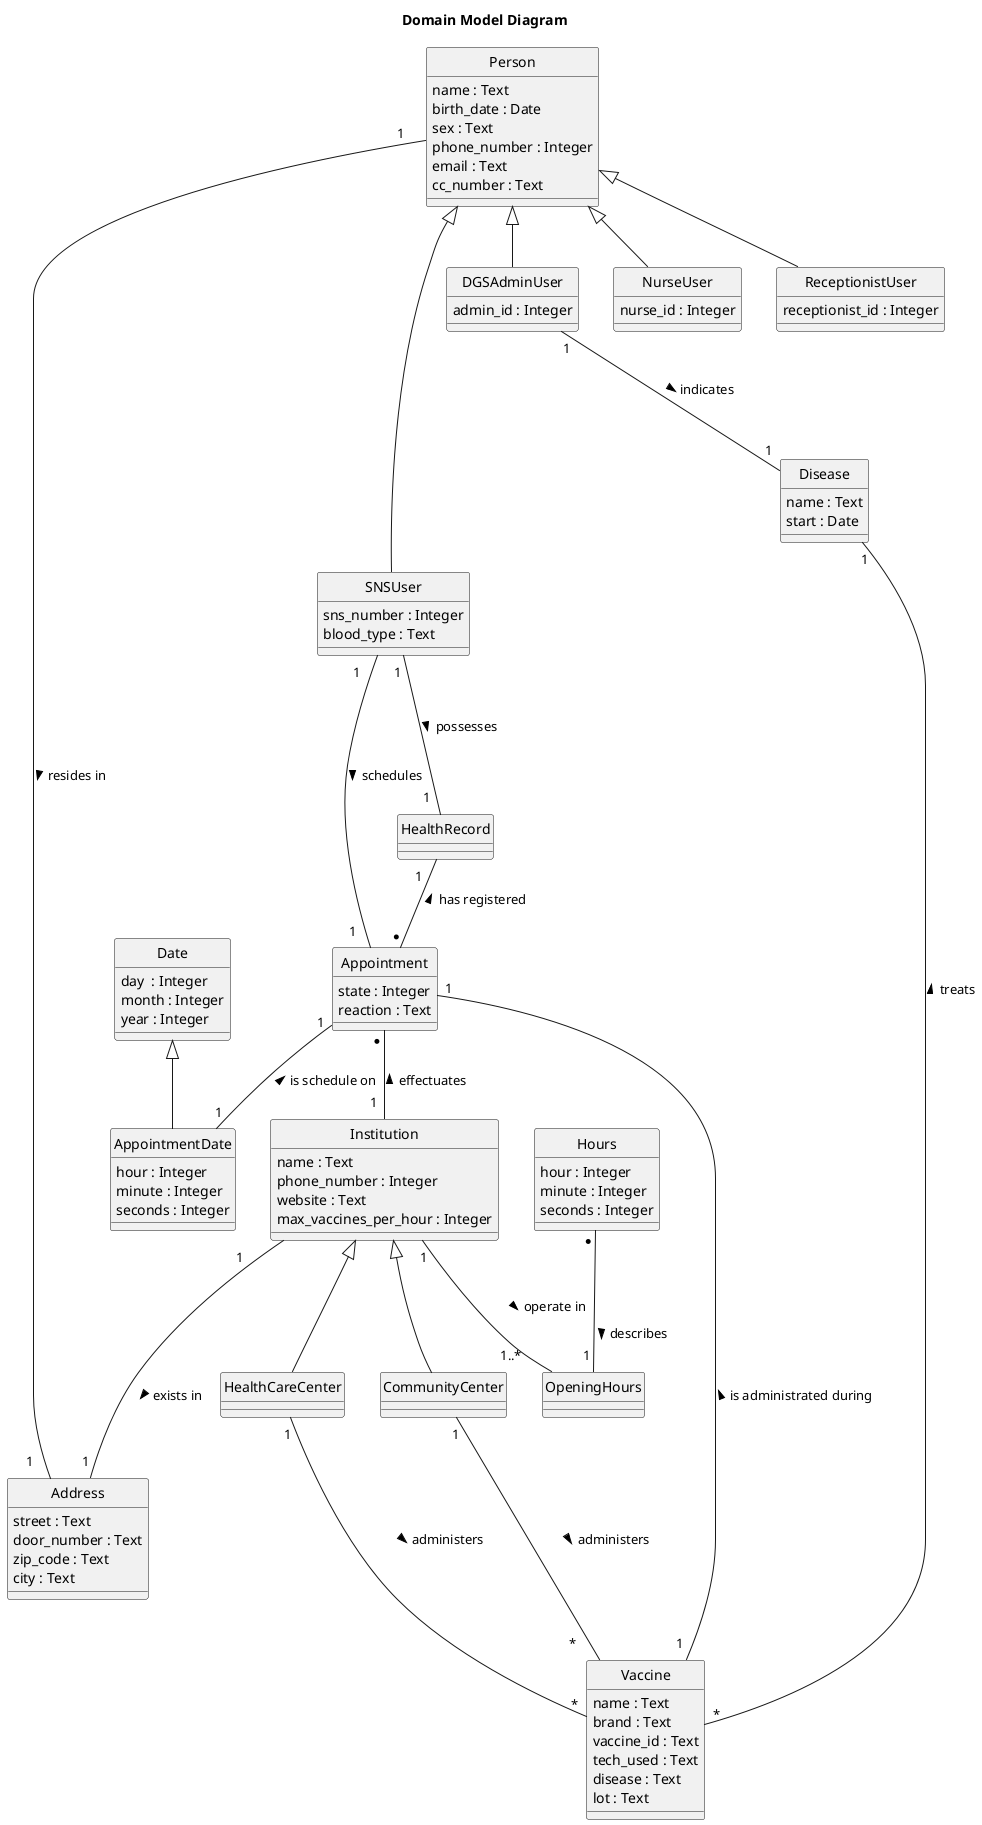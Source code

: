 @startuml
'https://plantuml.com/class-diagram

hide circle
top to bottom direction
'skinparam linetype ortho
title Domain Model Diagram

class Person {
    name : Text
    birth_date : Date
    sex : Text
    phone_number : Integer
    email : Text
    cc_number : Text
}
class NurseUser {
    nurse_id : Integer
}
class SNSUser {
    sns_number : Integer
    blood_type : Text
}
class ReceptionistUser {
    receptionist_id : Integer
}
class DGSAdminUser {
    admin_id : Integer
}
class Vaccine {
    name : Text
    brand : Text
    vaccine_id : Text
    tech_used : Text
    disease : Text
    lot : Text
}
class Appointment {
    state : Integer
    reaction : Text
}
class Institution {
    name : Text
    phone_number : Integer
    website : Text
    max_vaccines_per_hour : Integer
}
class HealthCareCenter {
}
class CommunityCenter {
}
class Address {
    street : Text
    door_number : Text
    zip_code : Text
    city : Text
}
class Date {
    day  : Integer
    month : Integer
    year : Integer
}
class AppointmentDate {
    hour : Integer
    minute : Integer
    seconds : Integer
}
class Hours {
    hour : Integer
    minute : Integer
    seconds : Integer
}
class HealthRecord {
}
class OpeningHours {
}
class Disease {
    name : Text
    start : Date
}

Person <|-- NurseUser
Person <|---- SNSUser
Person <|-- ReceptionistUser
Person <|-- DGSAdminUser
Person "1    " - "1    "  Address: resides in >
Institution <|-- HealthCareCenter
Institution <|-- CommunityCenter
HealthCareCenter "1" --- "*" Vaccine: administers >
CommunityCenter "1" --- "\n \n \n \n \n \n \n \n \n \n *      " Vaccine: administers >
SNSUser "1 " --- "1  " HealthRecord: possesses >
HealthRecord "1   " -- "* " Appointment: < has registered
Institution "1        " --- "1 " Address: exists in >
Institution "1" -- "1..*               " OpeningHours: "operate in >"
Date <|-- AppointmentDate
DGSAdminUser "1" -- "\n \n \n \n 1" Disease: "\n indicates >"
Appointment "1   " --- "1    " SNSUser: < schedules
Appointment "* " -- "1  " Institution: < effectuates
Appointment "1" -- "1" AppointmentDate: < is schedule on
Appointment "1" -- "1  " Vaccine: < is administrated during
Disease "1" -- "*" Vaccine: < treats
Hours "* " -- "1 " OpeningHours: "\n \n \ndescribes >"

@enduml